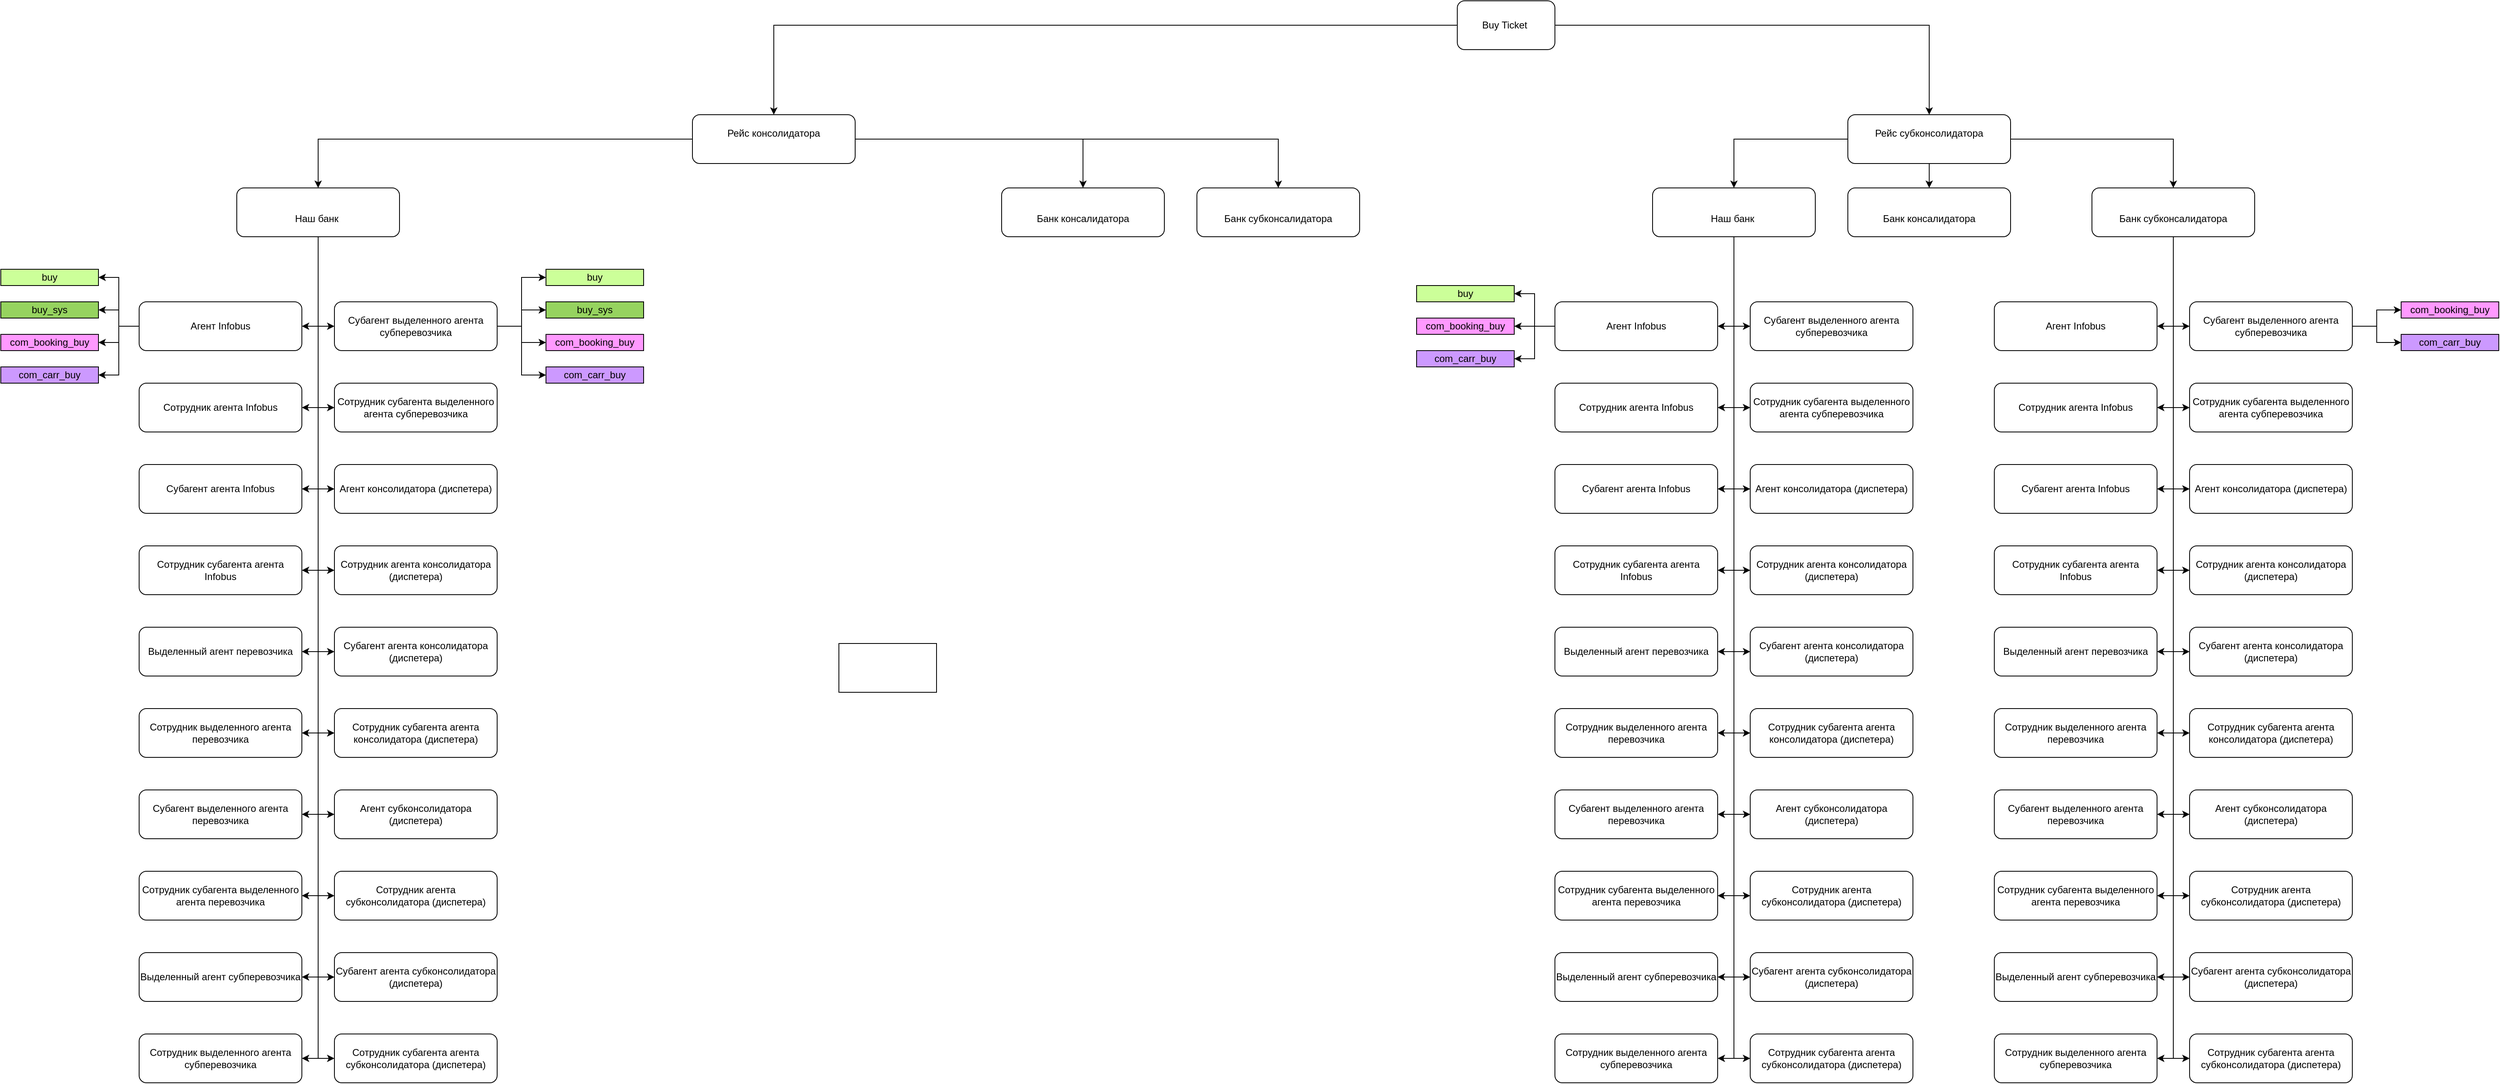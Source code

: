 <mxfile version="26.0.14">
  <diagram id="c8SwogBG_LEO4rgNoQTE" name="Page-1">
    <mxGraphModel dx="3850" dy="2511" grid="1" gridSize="10" guides="1" tooltips="1" connect="1" arrows="1" fold="1" page="1" pageScale="1" pageWidth="827" pageHeight="1169" math="0" shadow="0">
      <root>
        <mxCell id="0" />
        <mxCell id="1" parent="0" />
        <mxCell id="YZYH5bV6EjjOcGXDf1B5-31" style="edgeStyle=orthogonalEdgeStyle;rounded=0;orthogonalLoop=1;jettySize=auto;html=1;entryX=1;entryY=0.5;entryDx=0;entryDy=0;" parent="1" source="2" target="3" edge="1">
          <mxGeometry relative="1" as="geometry" />
        </mxCell>
        <mxCell id="YZYH5bV6EjjOcGXDf1B5-32" style="edgeStyle=orthogonalEdgeStyle;rounded=0;orthogonalLoop=1;jettySize=auto;html=1;entryX=0;entryY=0.5;entryDx=0;entryDy=0;" parent="1" source="2" target="12" edge="1">
          <mxGeometry relative="1" as="geometry" />
        </mxCell>
        <mxCell id="YZYH5bV6EjjOcGXDf1B5-33" style="edgeStyle=orthogonalEdgeStyle;rounded=0;orthogonalLoop=1;jettySize=auto;html=1;entryX=1;entryY=0.5;entryDx=0;entryDy=0;" parent="1" source="2" target="4" edge="1">
          <mxGeometry relative="1" as="geometry" />
        </mxCell>
        <mxCell id="YZYH5bV6EjjOcGXDf1B5-34" style="edgeStyle=orthogonalEdgeStyle;rounded=0;orthogonalLoop=1;jettySize=auto;html=1;entryX=0;entryY=0.5;entryDx=0;entryDy=0;" parent="1" source="2" target="13" edge="1">
          <mxGeometry relative="1" as="geometry" />
        </mxCell>
        <mxCell id="YZYH5bV6EjjOcGXDf1B5-35" style="edgeStyle=orthogonalEdgeStyle;rounded=0;orthogonalLoop=1;jettySize=auto;html=1;entryX=1;entryY=0.5;entryDx=0;entryDy=0;" parent="1" source="2" target="YZYH5bV6EjjOcGXDf1B5-29" edge="1">
          <mxGeometry relative="1" as="geometry" />
        </mxCell>
        <mxCell id="YZYH5bV6EjjOcGXDf1B5-36" style="edgeStyle=orthogonalEdgeStyle;rounded=0;orthogonalLoop=1;jettySize=auto;html=1;entryX=0;entryY=0.5;entryDx=0;entryDy=0;" parent="1" source="2" target="14" edge="1">
          <mxGeometry relative="1" as="geometry" />
        </mxCell>
        <mxCell id="YZYH5bV6EjjOcGXDf1B5-37" style="edgeStyle=orthogonalEdgeStyle;rounded=0;orthogonalLoop=1;jettySize=auto;html=1;entryX=1;entryY=0.5;entryDx=0;entryDy=0;" parent="1" source="2" target="11" edge="1">
          <mxGeometry relative="1" as="geometry" />
        </mxCell>
        <mxCell id="YZYH5bV6EjjOcGXDf1B5-38" style="edgeStyle=orthogonalEdgeStyle;rounded=0;orthogonalLoop=1;jettySize=auto;html=1;entryX=1;entryY=0.5;entryDx=0;entryDy=0;" parent="1" source="2" target="5" edge="1">
          <mxGeometry relative="1" as="geometry" />
        </mxCell>
        <mxCell id="YZYH5bV6EjjOcGXDf1B5-39" style="edgeStyle=orthogonalEdgeStyle;rounded=0;orthogonalLoop=1;jettySize=auto;html=1;entryX=1;entryY=0.5;entryDx=0;entryDy=0;" parent="1" source="2" target="6" edge="1">
          <mxGeometry relative="1" as="geometry" />
        </mxCell>
        <mxCell id="YZYH5bV6EjjOcGXDf1B5-40" style="edgeStyle=orthogonalEdgeStyle;rounded=0;orthogonalLoop=1;jettySize=auto;html=1;entryX=0;entryY=0.5;entryDx=0;entryDy=0;" parent="1" source="2" target="15" edge="1">
          <mxGeometry relative="1" as="geometry" />
        </mxCell>
        <mxCell id="YZYH5bV6EjjOcGXDf1B5-41" style="edgeStyle=orthogonalEdgeStyle;rounded=0;orthogonalLoop=1;jettySize=auto;html=1;entryX=0;entryY=0.5;entryDx=0;entryDy=0;" parent="1" source="2" target="16" edge="1">
          <mxGeometry relative="1" as="geometry" />
        </mxCell>
        <mxCell id="YZYH5bV6EjjOcGXDf1B5-42" style="edgeStyle=orthogonalEdgeStyle;rounded=0;orthogonalLoop=1;jettySize=auto;html=1;entryX=0;entryY=0.5;entryDx=0;entryDy=0;" parent="1" source="2" target="17" edge="1">
          <mxGeometry relative="1" as="geometry" />
        </mxCell>
        <mxCell id="YZYH5bV6EjjOcGXDf1B5-43" style="edgeStyle=orthogonalEdgeStyle;rounded=0;orthogonalLoop=1;jettySize=auto;html=1;entryX=0;entryY=0.5;entryDx=0;entryDy=0;" parent="1" source="2" target="18" edge="1">
          <mxGeometry relative="1" as="geometry" />
        </mxCell>
        <mxCell id="YZYH5bV6EjjOcGXDf1B5-44" style="edgeStyle=orthogonalEdgeStyle;rounded=0;orthogonalLoop=1;jettySize=auto;html=1;entryX=0;entryY=0.5;entryDx=0;entryDy=0;" parent="1" source="2" target="19" edge="1">
          <mxGeometry relative="1" as="geometry" />
        </mxCell>
        <mxCell id="YZYH5bV6EjjOcGXDf1B5-46" style="edgeStyle=orthogonalEdgeStyle;rounded=0;orthogonalLoop=1;jettySize=auto;html=1;entryX=0;entryY=0.5;entryDx=0;entryDy=0;" parent="1" source="2" target="20" edge="1">
          <mxGeometry relative="1" as="geometry" />
        </mxCell>
        <mxCell id="YZYH5bV6EjjOcGXDf1B5-47" style="edgeStyle=orthogonalEdgeStyle;rounded=0;orthogonalLoop=1;jettySize=auto;html=1;entryX=0;entryY=0.5;entryDx=0;entryDy=0;" parent="1" source="2" target="21" edge="1">
          <mxGeometry relative="1" as="geometry" />
        </mxCell>
        <mxCell id="YZYH5bV6EjjOcGXDf1B5-48" style="edgeStyle=orthogonalEdgeStyle;rounded=0;orthogonalLoop=1;jettySize=auto;html=1;entryX=1;entryY=0.5;entryDx=0;entryDy=0;" parent="1" source="2" target="7" edge="1">
          <mxGeometry relative="1" as="geometry" />
        </mxCell>
        <mxCell id="YZYH5bV6EjjOcGXDf1B5-49" style="edgeStyle=orthogonalEdgeStyle;rounded=0;orthogonalLoop=1;jettySize=auto;html=1;entryX=1;entryY=0.5;entryDx=0;entryDy=0;" parent="1" source="2" target="8" edge="1">
          <mxGeometry relative="1" as="geometry" />
        </mxCell>
        <mxCell id="YZYH5bV6EjjOcGXDf1B5-50" style="edgeStyle=orthogonalEdgeStyle;rounded=0;orthogonalLoop=1;jettySize=auto;html=1;entryX=1;entryY=0.5;entryDx=0;entryDy=0;" parent="1" source="2" target="9" edge="1">
          <mxGeometry relative="1" as="geometry" />
        </mxCell>
        <mxCell id="YZYH5bV6EjjOcGXDf1B5-51" style="edgeStyle=orthogonalEdgeStyle;rounded=0;orthogonalLoop=1;jettySize=auto;html=1;entryX=1;entryY=0.5;entryDx=0;entryDy=0;" parent="1" source="2" target="10" edge="1">
          <mxGeometry relative="1" as="geometry" />
        </mxCell>
        <mxCell id="2" value="&#xa;Наш банк " style="shape=rectangle;whiteSpace=wrap;rounded=1;" parent="1" vertex="1">
          <mxGeometry x="-660" y="-60" width="200" height="60" as="geometry" />
        </mxCell>
        <mxCell id="YZYH5bV6EjjOcGXDf1B5-25" style="edgeStyle=orthogonalEdgeStyle;rounded=0;orthogonalLoop=1;jettySize=auto;html=1;entryX=0.5;entryY=0;entryDx=0;entryDy=0;" parent="1" source="YZYH5bV6EjjOcGXDf1B5-23" target="2" edge="1">
          <mxGeometry relative="1" as="geometry" />
        </mxCell>
        <mxCell id="YZYH5bV6EjjOcGXDf1B5-26" style="edgeStyle=orthogonalEdgeStyle;rounded=0;orthogonalLoop=1;jettySize=auto;html=1;" parent="1" source="YZYH5bV6EjjOcGXDf1B5-23" target="YZYH5bV6EjjOcGXDf1B5-24" edge="1">
          <mxGeometry relative="1" as="geometry" />
        </mxCell>
        <mxCell id="YZYH5bV6EjjOcGXDf1B5-28" style="edgeStyle=orthogonalEdgeStyle;rounded=0;orthogonalLoop=1;jettySize=auto;html=1;" parent="1" source="YZYH5bV6EjjOcGXDf1B5-23" target="YZYH5bV6EjjOcGXDf1B5-27" edge="1">
          <mxGeometry relative="1" as="geometry" />
        </mxCell>
        <mxCell id="YZYH5bV6EjjOcGXDf1B5-23" value="Рейс консолидатора&#xa;" style="shape=rectangle;whiteSpace=wrap;rounded=1;" parent="1" vertex="1">
          <mxGeometry x="-100" y="-150" width="200" height="60" as="geometry" />
        </mxCell>
        <mxCell id="YZYH5bV6EjjOcGXDf1B5-24" value="&#xa;Банк субконсалидатора" style="shape=rectangle;whiteSpace=wrap;rounded=1;" parent="1" vertex="1">
          <mxGeometry x="520" y="-60" width="200" height="60" as="geometry" />
        </mxCell>
        <mxCell id="YZYH5bV6EjjOcGXDf1B5-27" value="&#xa;Банк консалидатора" style="shape=rectangle;whiteSpace=wrap;rounded=1;" parent="1" vertex="1">
          <mxGeometry x="280" y="-60" width="200" height="60" as="geometry" />
        </mxCell>
        <mxCell id="YZYH5bV6EjjOcGXDf1B5-53" style="edgeStyle=orthogonalEdgeStyle;rounded=0;orthogonalLoop=1;jettySize=auto;html=1;entryX=0.5;entryY=0;entryDx=0;entryDy=0;" parent="1" source="YZYH5bV6EjjOcGXDf1B5-52" target="YZYH5bV6EjjOcGXDf1B5-23" edge="1">
          <mxGeometry relative="1" as="geometry" />
        </mxCell>
        <mxCell id="bzCzXuVsMwhWkdepbxSH-56" style="edgeStyle=orthogonalEdgeStyle;rounded=0;orthogonalLoop=1;jettySize=auto;html=1;entryX=0.5;entryY=0;entryDx=0;entryDy=0;" edge="1" parent="1" source="YZYH5bV6EjjOcGXDf1B5-52" target="bzCzXuVsMwhWkdepbxSH-55">
          <mxGeometry relative="1" as="geometry" />
        </mxCell>
        <mxCell id="YZYH5bV6EjjOcGXDf1B5-52" value="Buy Ticket&amp;nbsp;" style="rounded=1;whiteSpace=wrap;html=1;" parent="1" vertex="1">
          <mxGeometry x="840" y="-290" width="120" height="60" as="geometry" />
        </mxCell>
        <mxCell id="bzCzXuVsMwhWkdepbxSH-21" value="" style="group;collapsible=1;" vertex="1" connectable="0" parent="1">
          <mxGeometry x="-950" y="40" width="610" height="1000" as="geometry" />
        </mxCell>
        <mxCell id="YZYH5bV6EjjOcGXDf1B5-65" style="edgeStyle=orthogonalEdgeStyle;rounded=0;orthogonalLoop=1;jettySize=auto;html=1;entryX=1;entryY=0.5;entryDx=0;entryDy=0;" parent="bzCzXuVsMwhWkdepbxSH-21" source="3" target="YZYH5bV6EjjOcGXDf1B5-61" edge="1">
          <mxGeometry relative="1" as="geometry" />
        </mxCell>
        <mxCell id="YZYH5bV6EjjOcGXDf1B5-66" style="edgeStyle=orthogonalEdgeStyle;rounded=0;orthogonalLoop=1;jettySize=auto;html=1;entryX=1;entryY=0.5;entryDx=0;entryDy=0;" parent="bzCzXuVsMwhWkdepbxSH-21" source="3" target="YZYH5bV6EjjOcGXDf1B5-63" edge="1">
          <mxGeometry relative="1" as="geometry" />
        </mxCell>
        <mxCell id="YZYH5bV6EjjOcGXDf1B5-67" style="edgeStyle=orthogonalEdgeStyle;rounded=0;orthogonalLoop=1;jettySize=auto;html=1;entryX=1;entryY=0.5;entryDx=0;entryDy=0;" parent="bzCzXuVsMwhWkdepbxSH-21" source="3" target="YZYH5bV6EjjOcGXDf1B5-62" edge="1">
          <mxGeometry relative="1" as="geometry" />
        </mxCell>
        <mxCell id="YZYH5bV6EjjOcGXDf1B5-68" style="edgeStyle=orthogonalEdgeStyle;rounded=0;orthogonalLoop=1;jettySize=auto;html=1;entryX=1;entryY=0.5;entryDx=0;entryDy=0;" parent="bzCzXuVsMwhWkdepbxSH-21" source="3" target="YZYH5bV6EjjOcGXDf1B5-64" edge="1">
          <mxGeometry relative="1" as="geometry" />
        </mxCell>
        <mxCell id="3" value="Агент Infobus" style="shape=rectangle;whiteSpace=wrap;rounded=1;" parent="bzCzXuVsMwhWkdepbxSH-21" vertex="1">
          <mxGeometry x="170" y="40" width="200" height="60" as="geometry" />
        </mxCell>
        <mxCell id="4" value="Сотрудник агента Infobus" style="shape=rectangle;whiteSpace=wrap;rounded=1;" parent="bzCzXuVsMwhWkdepbxSH-21" vertex="1">
          <mxGeometry x="170" y="140" width="200" height="60" as="geometry" />
        </mxCell>
        <mxCell id="5" value="Сотрудник субагента агента Infobus" style="shape=rectangle;whiteSpace=wrap;rounded=1;" parent="bzCzXuVsMwhWkdepbxSH-21" vertex="1">
          <mxGeometry x="170" y="340" width="200" height="60" as="geometry" />
        </mxCell>
        <mxCell id="6" value="Выделенный агент перевозчика" style="shape=rectangle;whiteSpace=wrap;rounded=1;" parent="bzCzXuVsMwhWkdepbxSH-21" vertex="1">
          <mxGeometry x="170" y="440" width="200" height="60" as="geometry" />
        </mxCell>
        <mxCell id="7" value="Сотрудник выделенного агента перевозчика" style="shape=rectangle;whiteSpace=wrap;rounded=1;" parent="bzCzXuVsMwhWkdepbxSH-21" vertex="1">
          <mxGeometry x="170" y="540" width="200" height="60" as="geometry" />
        </mxCell>
        <mxCell id="8" value="Субагент выделенного агента перевозчика" style="shape=rectangle;whiteSpace=wrap;rounded=1;" parent="bzCzXuVsMwhWkdepbxSH-21" vertex="1">
          <mxGeometry x="170" y="640" width="200" height="60" as="geometry" />
        </mxCell>
        <mxCell id="9" value="Сотрудник субагента выделенного агента перевозчика" style="shape=rectangle;whiteSpace=wrap;rounded=1;" parent="bzCzXuVsMwhWkdepbxSH-21" vertex="1">
          <mxGeometry x="170" y="740" width="200" height="60" as="geometry" />
        </mxCell>
        <mxCell id="10" value="Выделенный агент субперевозчика" style="shape=rectangle;whiteSpace=wrap;rounded=1;" parent="bzCzXuVsMwhWkdepbxSH-21" vertex="1">
          <mxGeometry x="170" y="840" width="200" height="60" as="geometry" />
        </mxCell>
        <mxCell id="11" value="Сотрудник выделенного агента субперевозчика" style="shape=rectangle;whiteSpace=wrap;rounded=1;" parent="bzCzXuVsMwhWkdepbxSH-21" vertex="1">
          <mxGeometry x="170" y="940" width="200" height="60" as="geometry" />
        </mxCell>
        <mxCell id="12" value="Субагент выделенного агента субперевозчика" style="shape=rectangle;whiteSpace=wrap;rounded=1;" parent="bzCzXuVsMwhWkdepbxSH-21" vertex="1">
          <mxGeometry x="410" y="40" width="200" height="60" as="geometry" />
        </mxCell>
        <mxCell id="13" value="Сотрудник субагента выделенного агента субперевозчика" style="shape=rectangle;whiteSpace=wrap;rounded=1;" parent="bzCzXuVsMwhWkdepbxSH-21" vertex="1">
          <mxGeometry x="410" y="140" width="200" height="60" as="geometry" />
        </mxCell>
        <mxCell id="14" value="Агент консолидатора (диспетера)" style="shape=rectangle;whiteSpace=wrap;rounded=1;" parent="bzCzXuVsMwhWkdepbxSH-21" vertex="1">
          <mxGeometry x="410" y="240" width="200" height="60" as="geometry" />
        </mxCell>
        <mxCell id="15" value="Сотрудник агента консолидатора (диспетера)" style="shape=rectangle;whiteSpace=wrap;rounded=1;" parent="bzCzXuVsMwhWkdepbxSH-21" vertex="1">
          <mxGeometry x="410" y="340" width="200" height="60" as="geometry" />
        </mxCell>
        <mxCell id="16" value="Субагент агента консолидатора (диспетера)" style="shape=rectangle;whiteSpace=wrap;rounded=1;" parent="bzCzXuVsMwhWkdepbxSH-21" vertex="1">
          <mxGeometry x="410" y="440" width="200" height="60" as="geometry" />
        </mxCell>
        <mxCell id="17" value="Сотрудник субагента агента консолидатора (диспетера)" style="shape=rectangle;whiteSpace=wrap;rounded=1;" parent="bzCzXuVsMwhWkdepbxSH-21" vertex="1">
          <mxGeometry x="410" y="540" width="200" height="60" as="geometry" />
        </mxCell>
        <mxCell id="18" value="Агент субконсолидатора (диспетера)" style="shape=rectangle;whiteSpace=wrap;rounded=1;" parent="bzCzXuVsMwhWkdepbxSH-21" vertex="1">
          <mxGeometry x="410" y="640" width="200" height="60" as="geometry" />
        </mxCell>
        <mxCell id="19" value="Сотрудник агента субконсолидатора (диспетера)" style="shape=rectangle;whiteSpace=wrap;rounded=1;" parent="bzCzXuVsMwhWkdepbxSH-21" vertex="1">
          <mxGeometry x="410" y="740" width="200" height="60" as="geometry" />
        </mxCell>
        <mxCell id="20" value="Субагент агента субконсолидатора (диспетера)" style="shape=rectangle;whiteSpace=wrap;rounded=1;" parent="bzCzXuVsMwhWkdepbxSH-21" vertex="1">
          <mxGeometry x="410" y="840" width="200" height="60" as="geometry" />
        </mxCell>
        <mxCell id="21" value="Сотрудник субагента агента субконсолидатора (диспетера)" style="shape=rectangle;whiteSpace=wrap;rounded=1;" parent="bzCzXuVsMwhWkdepbxSH-21" vertex="1">
          <mxGeometry x="410" y="940" width="200" height="60" as="geometry" />
        </mxCell>
        <mxCell id="YZYH5bV6EjjOcGXDf1B5-29" value="Субагент агента Infobus" style="shape=rectangle;whiteSpace=wrap;rounded=1;" parent="bzCzXuVsMwhWkdepbxSH-21" vertex="1">
          <mxGeometry x="170" y="240" width="200" height="60" as="geometry" />
        </mxCell>
        <mxCell id="YZYH5bV6EjjOcGXDf1B5-61" value="buy" style="rounded=0;whiteSpace=wrap;html=1;fillColor=light-dark(#CCFF99,var(--ge-dark-color, #121212));" parent="bzCzXuVsMwhWkdepbxSH-21" vertex="1">
          <mxGeometry width="120" height="20" as="geometry" />
        </mxCell>
        <mxCell id="YZYH5bV6EjjOcGXDf1B5-62" value="buy_sys" style="rounded=0;whiteSpace=wrap;html=1;fillColor=light-dark(#96D35F,var(--ge-dark-color, #121212));" parent="bzCzXuVsMwhWkdepbxSH-21" vertex="1">
          <mxGeometry y="40" width="120" height="20" as="geometry" />
        </mxCell>
        <mxCell id="YZYH5bV6EjjOcGXDf1B5-63" value="com_carr_buy" style="rounded=0;whiteSpace=wrap;html=1;fillColor=light-dark(#CC99FF,var(--ge-dark-color, #121212));" parent="bzCzXuVsMwhWkdepbxSH-21" vertex="1">
          <mxGeometry y="120" width="120" height="20" as="geometry" />
        </mxCell>
        <mxCell id="YZYH5bV6EjjOcGXDf1B5-64" value="com_booking_buy" style="rounded=0;whiteSpace=wrap;html=1;fillColor=light-dark(#FF99FF,var(--ge-dark-color, #121212));" parent="bzCzXuVsMwhWkdepbxSH-21" vertex="1">
          <mxGeometry y="80" width="120" height="20" as="geometry" />
        </mxCell>
        <mxCell id="bzCzXuVsMwhWkdepbxSH-60" style="edgeStyle=orthogonalEdgeStyle;rounded=0;orthogonalLoop=1;jettySize=auto;html=1;entryX=0.5;entryY=0;entryDx=0;entryDy=0;" edge="1" parent="1" source="bzCzXuVsMwhWkdepbxSH-55" target="bzCzXuVsMwhWkdepbxSH-57">
          <mxGeometry relative="1" as="geometry" />
        </mxCell>
        <mxCell id="bzCzXuVsMwhWkdepbxSH-61" style="edgeStyle=orthogonalEdgeStyle;rounded=0;orthogonalLoop=1;jettySize=auto;html=1;entryX=0.5;entryY=0;entryDx=0;entryDy=0;" edge="1" parent="1" source="bzCzXuVsMwhWkdepbxSH-55" target="bzCzXuVsMwhWkdepbxSH-59">
          <mxGeometry relative="1" as="geometry" />
        </mxCell>
        <mxCell id="bzCzXuVsMwhWkdepbxSH-62" style="edgeStyle=orthogonalEdgeStyle;rounded=0;orthogonalLoop=1;jettySize=auto;html=1;entryX=0.5;entryY=0;entryDx=0;entryDy=0;" edge="1" parent="1" source="bzCzXuVsMwhWkdepbxSH-55" target="bzCzXuVsMwhWkdepbxSH-58">
          <mxGeometry relative="1" as="geometry" />
        </mxCell>
        <mxCell id="bzCzXuVsMwhWkdepbxSH-55" value="Рейс субконсолидатора&#xa;" style="shape=rectangle;whiteSpace=wrap;rounded=1;" vertex="1" parent="1">
          <mxGeometry x="1320" y="-150" width="200" height="60" as="geometry" />
        </mxCell>
        <mxCell id="bzCzXuVsMwhWkdepbxSH-92" style="edgeStyle=orthogonalEdgeStyle;rounded=0;orthogonalLoop=1;jettySize=auto;html=1;entryX=1;entryY=0.5;entryDx=0;entryDy=0;" edge="1" parent="1" source="bzCzXuVsMwhWkdepbxSH-57" target="bzCzXuVsMwhWkdepbxSH-68">
          <mxGeometry relative="1" as="geometry" />
        </mxCell>
        <mxCell id="bzCzXuVsMwhWkdepbxSH-93" style="edgeStyle=orthogonalEdgeStyle;rounded=0;orthogonalLoop=1;jettySize=auto;html=1;entryX=1;entryY=0.5;entryDx=0;entryDy=0;" edge="1" parent="1" source="bzCzXuVsMwhWkdepbxSH-57" target="bzCzXuVsMwhWkdepbxSH-69">
          <mxGeometry relative="1" as="geometry" />
        </mxCell>
        <mxCell id="bzCzXuVsMwhWkdepbxSH-94" style="edgeStyle=orthogonalEdgeStyle;rounded=0;orthogonalLoop=1;jettySize=auto;html=1;entryX=1;entryY=0.5;entryDx=0;entryDy=0;" edge="1" parent="1" source="bzCzXuVsMwhWkdepbxSH-57" target="bzCzXuVsMwhWkdepbxSH-87">
          <mxGeometry relative="1" as="geometry" />
        </mxCell>
        <mxCell id="bzCzXuVsMwhWkdepbxSH-95" style="edgeStyle=orthogonalEdgeStyle;rounded=0;orthogonalLoop=1;jettySize=auto;html=1;entryX=0;entryY=0.5;entryDx=0;entryDy=0;" edge="1" parent="1" source="bzCzXuVsMwhWkdepbxSH-57" target="bzCzXuVsMwhWkdepbxSH-77">
          <mxGeometry relative="1" as="geometry" />
        </mxCell>
        <mxCell id="bzCzXuVsMwhWkdepbxSH-96" style="edgeStyle=orthogonalEdgeStyle;rounded=0;orthogonalLoop=1;jettySize=auto;html=1;entryX=0;entryY=0.5;entryDx=0;entryDy=0;" edge="1" parent="1" source="bzCzXuVsMwhWkdepbxSH-57" target="bzCzXuVsMwhWkdepbxSH-78">
          <mxGeometry relative="1" as="geometry" />
        </mxCell>
        <mxCell id="bzCzXuVsMwhWkdepbxSH-97" style="edgeStyle=orthogonalEdgeStyle;rounded=0;orthogonalLoop=1;jettySize=auto;html=1;entryX=0;entryY=0.5;entryDx=0;entryDy=0;" edge="1" parent="1" source="bzCzXuVsMwhWkdepbxSH-57" target="bzCzXuVsMwhWkdepbxSH-79">
          <mxGeometry relative="1" as="geometry" />
        </mxCell>
        <mxCell id="bzCzXuVsMwhWkdepbxSH-98" style="edgeStyle=orthogonalEdgeStyle;rounded=0;orthogonalLoop=1;jettySize=auto;html=1;entryX=1;entryY=0.5;entryDx=0;entryDy=0;" edge="1" parent="1" source="bzCzXuVsMwhWkdepbxSH-57" target="bzCzXuVsMwhWkdepbxSH-70">
          <mxGeometry relative="1" as="geometry" />
        </mxCell>
        <mxCell id="bzCzXuVsMwhWkdepbxSH-99" style="edgeStyle=orthogonalEdgeStyle;rounded=0;orthogonalLoop=1;jettySize=auto;html=1;entryX=0;entryY=0.5;entryDx=0;entryDy=0;" edge="1" parent="1" source="bzCzXuVsMwhWkdepbxSH-57" target="bzCzXuVsMwhWkdepbxSH-80">
          <mxGeometry relative="1" as="geometry" />
        </mxCell>
        <mxCell id="bzCzXuVsMwhWkdepbxSH-100" style="edgeStyle=orthogonalEdgeStyle;rounded=0;orthogonalLoop=1;jettySize=auto;html=1;entryX=1;entryY=0.5;entryDx=0;entryDy=0;" edge="1" parent="1" source="bzCzXuVsMwhWkdepbxSH-57" target="bzCzXuVsMwhWkdepbxSH-71">
          <mxGeometry relative="1" as="geometry" />
        </mxCell>
        <mxCell id="bzCzXuVsMwhWkdepbxSH-101" style="edgeStyle=orthogonalEdgeStyle;rounded=0;orthogonalLoop=1;jettySize=auto;html=1;entryX=1;entryY=0.5;entryDx=0;entryDy=0;" edge="1" parent="1" source="bzCzXuVsMwhWkdepbxSH-57" target="bzCzXuVsMwhWkdepbxSH-72">
          <mxGeometry relative="1" as="geometry" />
        </mxCell>
        <mxCell id="bzCzXuVsMwhWkdepbxSH-102" style="edgeStyle=orthogonalEdgeStyle;rounded=0;orthogonalLoop=1;jettySize=auto;html=1;entryX=1;entryY=0.5;entryDx=0;entryDy=0;" edge="1" parent="1" source="bzCzXuVsMwhWkdepbxSH-57" target="bzCzXuVsMwhWkdepbxSH-73">
          <mxGeometry relative="1" as="geometry" />
        </mxCell>
        <mxCell id="bzCzXuVsMwhWkdepbxSH-103" style="edgeStyle=orthogonalEdgeStyle;rounded=0;orthogonalLoop=1;jettySize=auto;html=1;entryX=1;entryY=0.5;entryDx=0;entryDy=0;" edge="1" parent="1" source="bzCzXuVsMwhWkdepbxSH-57" target="bzCzXuVsMwhWkdepbxSH-74">
          <mxGeometry relative="1" as="geometry" />
        </mxCell>
        <mxCell id="bzCzXuVsMwhWkdepbxSH-104" style="edgeStyle=orthogonalEdgeStyle;rounded=0;orthogonalLoop=1;jettySize=auto;html=1;entryX=1;entryY=0.5;entryDx=0;entryDy=0;" edge="1" parent="1" source="bzCzXuVsMwhWkdepbxSH-57" target="bzCzXuVsMwhWkdepbxSH-75">
          <mxGeometry relative="1" as="geometry" />
        </mxCell>
        <mxCell id="bzCzXuVsMwhWkdepbxSH-105" style="edgeStyle=orthogonalEdgeStyle;rounded=0;orthogonalLoop=1;jettySize=auto;html=1;entryX=1;entryY=0.5;entryDx=0;entryDy=0;" edge="1" parent="1" source="bzCzXuVsMwhWkdepbxSH-57" target="bzCzXuVsMwhWkdepbxSH-76">
          <mxGeometry relative="1" as="geometry" />
        </mxCell>
        <mxCell id="bzCzXuVsMwhWkdepbxSH-106" style="edgeStyle=orthogonalEdgeStyle;rounded=0;orthogonalLoop=1;jettySize=auto;html=1;entryX=0;entryY=0.5;entryDx=0;entryDy=0;" edge="1" parent="1" source="bzCzXuVsMwhWkdepbxSH-57" target="bzCzXuVsMwhWkdepbxSH-86">
          <mxGeometry relative="1" as="geometry" />
        </mxCell>
        <mxCell id="bzCzXuVsMwhWkdepbxSH-107" style="edgeStyle=orthogonalEdgeStyle;rounded=0;orthogonalLoop=1;jettySize=auto;html=1;entryX=0;entryY=0.5;entryDx=0;entryDy=0;" edge="1" parent="1" source="bzCzXuVsMwhWkdepbxSH-57" target="bzCzXuVsMwhWkdepbxSH-81">
          <mxGeometry relative="1" as="geometry" />
        </mxCell>
        <mxCell id="bzCzXuVsMwhWkdepbxSH-108" style="edgeStyle=orthogonalEdgeStyle;rounded=0;orthogonalLoop=1;jettySize=auto;html=1;entryX=0;entryY=0.5;entryDx=0;entryDy=0;" edge="1" parent="1" source="bzCzXuVsMwhWkdepbxSH-57" target="bzCzXuVsMwhWkdepbxSH-82">
          <mxGeometry relative="1" as="geometry" />
        </mxCell>
        <mxCell id="bzCzXuVsMwhWkdepbxSH-109" style="edgeStyle=orthogonalEdgeStyle;rounded=0;orthogonalLoop=1;jettySize=auto;html=1;entryX=0;entryY=0.5;entryDx=0;entryDy=0;" edge="1" parent="1" source="bzCzXuVsMwhWkdepbxSH-57" target="bzCzXuVsMwhWkdepbxSH-83">
          <mxGeometry relative="1" as="geometry" />
        </mxCell>
        <mxCell id="bzCzXuVsMwhWkdepbxSH-110" style="edgeStyle=orthogonalEdgeStyle;rounded=0;orthogonalLoop=1;jettySize=auto;html=1;entryX=0;entryY=0.5;entryDx=0;entryDy=0;" edge="1" parent="1" source="bzCzXuVsMwhWkdepbxSH-57" target="bzCzXuVsMwhWkdepbxSH-84">
          <mxGeometry relative="1" as="geometry" />
        </mxCell>
        <mxCell id="bzCzXuVsMwhWkdepbxSH-111" style="edgeStyle=orthogonalEdgeStyle;rounded=0;orthogonalLoop=1;jettySize=auto;html=1;entryX=0;entryY=0.5;entryDx=0;entryDy=0;" edge="1" parent="1" source="bzCzXuVsMwhWkdepbxSH-57" target="bzCzXuVsMwhWkdepbxSH-85">
          <mxGeometry relative="1" as="geometry" />
        </mxCell>
        <mxCell id="bzCzXuVsMwhWkdepbxSH-57" value="&#xa;Наш банк " style="shape=rectangle;whiteSpace=wrap;rounded=1;" vertex="1" parent="1">
          <mxGeometry x="1080" y="-60" width="200" height="60" as="geometry" />
        </mxCell>
        <mxCell id="bzCzXuVsMwhWkdepbxSH-152" style="edgeStyle=orthogonalEdgeStyle;rounded=0;orthogonalLoop=1;jettySize=auto;html=1;entryX=1;entryY=0.5;entryDx=0;entryDy=0;" edge="1" parent="1" source="bzCzXuVsMwhWkdepbxSH-58" target="bzCzXuVsMwhWkdepbxSH-124">
          <mxGeometry relative="1" as="geometry" />
        </mxCell>
        <mxCell id="bzCzXuVsMwhWkdepbxSH-153" style="edgeStyle=orthogonalEdgeStyle;rounded=0;orthogonalLoop=1;jettySize=auto;html=1;entryX=1;entryY=0.5;entryDx=0;entryDy=0;" edge="1" parent="1" source="bzCzXuVsMwhWkdepbxSH-58" target="bzCzXuVsMwhWkdepbxSH-125">
          <mxGeometry relative="1" as="geometry" />
        </mxCell>
        <mxCell id="bzCzXuVsMwhWkdepbxSH-154" style="edgeStyle=orthogonalEdgeStyle;rounded=0;orthogonalLoop=1;jettySize=auto;html=1;entryX=0;entryY=0.5;entryDx=0;entryDy=0;" edge="1" parent="1" source="bzCzXuVsMwhWkdepbxSH-58" target="bzCzXuVsMwhWkdepbxSH-133">
          <mxGeometry relative="1" as="geometry" />
        </mxCell>
        <mxCell id="bzCzXuVsMwhWkdepbxSH-155" style="edgeStyle=orthogonalEdgeStyle;rounded=0;orthogonalLoop=1;jettySize=auto;html=1;entryX=0;entryY=0.5;entryDx=0;entryDy=0;" edge="1" parent="1" source="bzCzXuVsMwhWkdepbxSH-58" target="bzCzXuVsMwhWkdepbxSH-134">
          <mxGeometry relative="1" as="geometry" />
        </mxCell>
        <mxCell id="bzCzXuVsMwhWkdepbxSH-156" style="edgeStyle=orthogonalEdgeStyle;rounded=0;orthogonalLoop=1;jettySize=auto;html=1;entryX=1;entryY=0.5;entryDx=0;entryDy=0;" edge="1" parent="1" source="bzCzXuVsMwhWkdepbxSH-58" target="bzCzXuVsMwhWkdepbxSH-143">
          <mxGeometry relative="1" as="geometry" />
        </mxCell>
        <mxCell id="bzCzXuVsMwhWkdepbxSH-158" style="edgeStyle=orthogonalEdgeStyle;rounded=0;orthogonalLoop=1;jettySize=auto;html=1;entryX=0;entryY=0.5;entryDx=0;entryDy=0;" edge="1" parent="1" source="bzCzXuVsMwhWkdepbxSH-58" target="bzCzXuVsMwhWkdepbxSH-135">
          <mxGeometry relative="1" as="geometry" />
        </mxCell>
        <mxCell id="bzCzXuVsMwhWkdepbxSH-159" style="edgeStyle=orthogonalEdgeStyle;rounded=0;orthogonalLoop=1;jettySize=auto;html=1;entryX=1;entryY=0.5;entryDx=0;entryDy=0;" edge="1" parent="1" source="bzCzXuVsMwhWkdepbxSH-58" target="bzCzXuVsMwhWkdepbxSH-126">
          <mxGeometry relative="1" as="geometry" />
        </mxCell>
        <mxCell id="bzCzXuVsMwhWkdepbxSH-160" style="edgeStyle=orthogonalEdgeStyle;rounded=0;orthogonalLoop=1;jettySize=auto;html=1;entryX=0;entryY=0.5;entryDx=0;entryDy=0;" edge="1" parent="1" source="bzCzXuVsMwhWkdepbxSH-58" target="bzCzXuVsMwhWkdepbxSH-136">
          <mxGeometry relative="1" as="geometry" />
        </mxCell>
        <mxCell id="bzCzXuVsMwhWkdepbxSH-161" style="edgeStyle=orthogonalEdgeStyle;rounded=0;orthogonalLoop=1;jettySize=auto;html=1;entryX=1;entryY=0.5;entryDx=0;entryDy=0;" edge="1" parent="1" source="bzCzXuVsMwhWkdepbxSH-58" target="bzCzXuVsMwhWkdepbxSH-127">
          <mxGeometry relative="1" as="geometry" />
        </mxCell>
        <mxCell id="bzCzXuVsMwhWkdepbxSH-162" style="edgeStyle=orthogonalEdgeStyle;rounded=0;orthogonalLoop=1;jettySize=auto;html=1;entryX=0;entryY=0.5;entryDx=0;entryDy=0;" edge="1" parent="1" source="bzCzXuVsMwhWkdepbxSH-58" target="bzCzXuVsMwhWkdepbxSH-137">
          <mxGeometry relative="1" as="geometry" />
        </mxCell>
        <mxCell id="bzCzXuVsMwhWkdepbxSH-163" style="edgeStyle=orthogonalEdgeStyle;rounded=0;orthogonalLoop=1;jettySize=auto;html=1;entryX=1;entryY=0.5;entryDx=0;entryDy=0;" edge="1" parent="1" source="bzCzXuVsMwhWkdepbxSH-58" target="bzCzXuVsMwhWkdepbxSH-128">
          <mxGeometry relative="1" as="geometry" />
        </mxCell>
        <mxCell id="bzCzXuVsMwhWkdepbxSH-164" style="edgeStyle=orthogonalEdgeStyle;rounded=0;orthogonalLoop=1;jettySize=auto;html=1;entryX=0;entryY=0.5;entryDx=0;entryDy=0;" edge="1" parent="1" source="bzCzXuVsMwhWkdepbxSH-58" target="bzCzXuVsMwhWkdepbxSH-138">
          <mxGeometry relative="1" as="geometry" />
        </mxCell>
        <mxCell id="bzCzXuVsMwhWkdepbxSH-165" style="edgeStyle=orthogonalEdgeStyle;rounded=0;orthogonalLoop=1;jettySize=auto;html=1;entryX=1;entryY=0.5;entryDx=0;entryDy=0;" edge="1" parent="1" source="bzCzXuVsMwhWkdepbxSH-58" target="bzCzXuVsMwhWkdepbxSH-129">
          <mxGeometry relative="1" as="geometry" />
        </mxCell>
        <mxCell id="bzCzXuVsMwhWkdepbxSH-166" style="edgeStyle=orthogonalEdgeStyle;rounded=0;orthogonalLoop=1;jettySize=auto;html=1;entryX=0;entryY=0.5;entryDx=0;entryDy=0;" edge="1" parent="1" source="bzCzXuVsMwhWkdepbxSH-58" target="bzCzXuVsMwhWkdepbxSH-139">
          <mxGeometry relative="1" as="geometry" />
        </mxCell>
        <mxCell id="bzCzXuVsMwhWkdepbxSH-167" style="edgeStyle=orthogonalEdgeStyle;rounded=0;orthogonalLoop=1;jettySize=auto;html=1;entryX=1;entryY=0.5;entryDx=0;entryDy=0;" edge="1" parent="1" source="bzCzXuVsMwhWkdepbxSH-58" target="bzCzXuVsMwhWkdepbxSH-132">
          <mxGeometry relative="1" as="geometry" />
        </mxCell>
        <mxCell id="bzCzXuVsMwhWkdepbxSH-168" style="edgeStyle=orthogonalEdgeStyle;rounded=0;orthogonalLoop=1;jettySize=auto;html=1;entryX=1;entryY=0.5;entryDx=0;entryDy=0;" edge="1" parent="1" source="bzCzXuVsMwhWkdepbxSH-58" target="bzCzXuVsMwhWkdepbxSH-131">
          <mxGeometry relative="1" as="geometry" />
        </mxCell>
        <mxCell id="bzCzXuVsMwhWkdepbxSH-169" style="edgeStyle=orthogonalEdgeStyle;rounded=0;orthogonalLoop=1;jettySize=auto;html=1;entryX=1;entryY=0.5;entryDx=0;entryDy=0;" edge="1" parent="1" source="bzCzXuVsMwhWkdepbxSH-58" target="bzCzXuVsMwhWkdepbxSH-130">
          <mxGeometry relative="1" as="geometry" />
        </mxCell>
        <mxCell id="bzCzXuVsMwhWkdepbxSH-170" style="edgeStyle=orthogonalEdgeStyle;rounded=0;orthogonalLoop=1;jettySize=auto;html=1;entryX=0;entryY=0.5;entryDx=0;entryDy=0;" edge="1" parent="1" source="bzCzXuVsMwhWkdepbxSH-58" target="bzCzXuVsMwhWkdepbxSH-142">
          <mxGeometry relative="1" as="geometry" />
        </mxCell>
        <mxCell id="bzCzXuVsMwhWkdepbxSH-171" style="edgeStyle=orthogonalEdgeStyle;rounded=0;orthogonalLoop=1;jettySize=auto;html=1;entryX=0;entryY=0.5;entryDx=0;entryDy=0;" edge="1" parent="1" source="bzCzXuVsMwhWkdepbxSH-58" target="bzCzXuVsMwhWkdepbxSH-141">
          <mxGeometry relative="1" as="geometry" />
        </mxCell>
        <mxCell id="bzCzXuVsMwhWkdepbxSH-172" style="edgeStyle=orthogonalEdgeStyle;rounded=0;orthogonalLoop=1;jettySize=auto;html=1;entryX=0;entryY=0.5;entryDx=0;entryDy=0;" edge="1" parent="1" source="bzCzXuVsMwhWkdepbxSH-58" target="bzCzXuVsMwhWkdepbxSH-140">
          <mxGeometry relative="1" as="geometry" />
        </mxCell>
        <mxCell id="bzCzXuVsMwhWkdepbxSH-58" value="&#xa;Банк субконсалидатора" style="shape=rectangle;whiteSpace=wrap;rounded=1;" vertex="1" parent="1">
          <mxGeometry x="1620" y="-60" width="200" height="60" as="geometry" />
        </mxCell>
        <mxCell id="bzCzXuVsMwhWkdepbxSH-59" value="&#xa;Банк консалидатора" style="shape=rectangle;whiteSpace=wrap;rounded=1;" vertex="1" parent="1">
          <mxGeometry x="1320" y="-60" width="200" height="60" as="geometry" />
        </mxCell>
        <mxCell id="bzCzXuVsMwhWkdepbxSH-64" style="edgeStyle=orthogonalEdgeStyle;rounded=0;orthogonalLoop=1;jettySize=auto;html=1;entryX=1;entryY=0.5;entryDx=0;entryDy=0;" edge="1" parent="1" source="bzCzXuVsMwhWkdepbxSH-68" target="bzCzXuVsMwhWkdepbxSH-88">
          <mxGeometry relative="1" as="geometry" />
        </mxCell>
        <mxCell id="bzCzXuVsMwhWkdepbxSH-65" style="edgeStyle=orthogonalEdgeStyle;rounded=0;orthogonalLoop=1;jettySize=auto;html=1;entryX=1;entryY=0.5;entryDx=0;entryDy=0;" edge="1" parent="1" source="bzCzXuVsMwhWkdepbxSH-68" target="bzCzXuVsMwhWkdepbxSH-90">
          <mxGeometry relative="1" as="geometry" />
        </mxCell>
        <mxCell id="bzCzXuVsMwhWkdepbxSH-67" style="edgeStyle=orthogonalEdgeStyle;rounded=0;orthogonalLoop=1;jettySize=auto;html=1;entryX=1;entryY=0.5;entryDx=0;entryDy=0;" edge="1" parent="1" source="bzCzXuVsMwhWkdepbxSH-68" target="bzCzXuVsMwhWkdepbxSH-91">
          <mxGeometry relative="1" as="geometry" />
        </mxCell>
        <mxCell id="bzCzXuVsMwhWkdepbxSH-68" value="Агент Infobus" style="shape=rectangle;whiteSpace=wrap;rounded=1;container=0;" vertex="1" parent="1">
          <mxGeometry x="960" y="80" width="200" height="60" as="geometry" />
        </mxCell>
        <mxCell id="bzCzXuVsMwhWkdepbxSH-69" value="Сотрудник агента Infobus" style="shape=rectangle;whiteSpace=wrap;rounded=1;container=0;" vertex="1" parent="1">
          <mxGeometry x="960" y="180" width="200" height="60" as="geometry" />
        </mxCell>
        <mxCell id="bzCzXuVsMwhWkdepbxSH-70" value="Сотрудник субагента агента Infobus" style="shape=rectangle;whiteSpace=wrap;rounded=1;container=0;" vertex="1" parent="1">
          <mxGeometry x="960" y="380" width="200" height="60" as="geometry" />
        </mxCell>
        <mxCell id="bzCzXuVsMwhWkdepbxSH-71" value="Выделенный агент перевозчика" style="shape=rectangle;whiteSpace=wrap;rounded=1;container=0;" vertex="1" parent="1">
          <mxGeometry x="960" y="480" width="200" height="60" as="geometry" />
        </mxCell>
        <mxCell id="bzCzXuVsMwhWkdepbxSH-72" value="Сотрудник выделенного агента перевозчика" style="shape=rectangle;whiteSpace=wrap;rounded=1;container=0;" vertex="1" parent="1">
          <mxGeometry x="960" y="580" width="200" height="60" as="geometry" />
        </mxCell>
        <mxCell id="bzCzXuVsMwhWkdepbxSH-73" value="Субагент выделенного агента перевозчика" style="shape=rectangle;whiteSpace=wrap;rounded=1;container=0;" vertex="1" parent="1">
          <mxGeometry x="960" y="680" width="200" height="60" as="geometry" />
        </mxCell>
        <mxCell id="bzCzXuVsMwhWkdepbxSH-74" value="Сотрудник субагента выделенного агента перевозчика" style="shape=rectangle;whiteSpace=wrap;rounded=1;container=0;" vertex="1" parent="1">
          <mxGeometry x="960" y="780" width="200" height="60" as="geometry" />
        </mxCell>
        <mxCell id="bzCzXuVsMwhWkdepbxSH-75" value="Выделенный агент субперевозчика" style="shape=rectangle;whiteSpace=wrap;rounded=1;container=0;" vertex="1" parent="1">
          <mxGeometry x="960" y="880" width="200" height="60" as="geometry" />
        </mxCell>
        <mxCell id="bzCzXuVsMwhWkdepbxSH-76" value="Сотрудник выделенного агента субперевозчика" style="shape=rectangle;whiteSpace=wrap;rounded=1;container=0;" vertex="1" parent="1">
          <mxGeometry x="960" y="980" width="200" height="60" as="geometry" />
        </mxCell>
        <mxCell id="bzCzXuVsMwhWkdepbxSH-77" value="Субагент выделенного агента субперевозчика" style="shape=rectangle;whiteSpace=wrap;rounded=1;container=0;" vertex="1" parent="1">
          <mxGeometry x="1200" y="80" width="200" height="60" as="geometry" />
        </mxCell>
        <mxCell id="bzCzXuVsMwhWkdepbxSH-78" value="Сотрудник субагента выделенного агента субперевозчика" style="shape=rectangle;whiteSpace=wrap;rounded=1;container=0;" vertex="1" parent="1">
          <mxGeometry x="1200" y="180" width="200" height="60" as="geometry" />
        </mxCell>
        <mxCell id="bzCzXuVsMwhWkdepbxSH-79" value="Агент консолидатора (диспетера)" style="shape=rectangle;whiteSpace=wrap;rounded=1;container=0;" vertex="1" parent="1">
          <mxGeometry x="1200" y="280" width="200" height="60" as="geometry" />
        </mxCell>
        <mxCell id="bzCzXuVsMwhWkdepbxSH-80" value="Сотрудник агента консолидатора (диспетера)" style="shape=rectangle;whiteSpace=wrap;rounded=1;container=0;" vertex="1" parent="1">
          <mxGeometry x="1200" y="380" width="200" height="60" as="geometry" />
        </mxCell>
        <mxCell id="bzCzXuVsMwhWkdepbxSH-81" value="Субагент агента консолидатора (диспетера)" style="shape=rectangle;whiteSpace=wrap;rounded=1;container=0;" vertex="1" parent="1">
          <mxGeometry x="1200" y="480" width="200" height="60" as="geometry" />
        </mxCell>
        <mxCell id="bzCzXuVsMwhWkdepbxSH-82" value="Сотрудник субагента агента консолидатора (диспетера)" style="shape=rectangle;whiteSpace=wrap;rounded=1;container=0;" vertex="1" parent="1">
          <mxGeometry x="1200" y="580" width="200" height="60" as="geometry" />
        </mxCell>
        <mxCell id="bzCzXuVsMwhWkdepbxSH-83" value="Агент субконсолидатора (диспетера)" style="shape=rectangle;whiteSpace=wrap;rounded=1;container=0;" vertex="1" parent="1">
          <mxGeometry x="1200" y="680" width="200" height="60" as="geometry" />
        </mxCell>
        <mxCell id="bzCzXuVsMwhWkdepbxSH-84" value="Сотрудник агента субконсолидатора (диспетера)" style="shape=rectangle;whiteSpace=wrap;rounded=1;container=0;" vertex="1" parent="1">
          <mxGeometry x="1200" y="780" width="200" height="60" as="geometry" />
        </mxCell>
        <mxCell id="bzCzXuVsMwhWkdepbxSH-85" value="Субагент агента субконсолидатора (диспетера)" style="shape=rectangle;whiteSpace=wrap;rounded=1;container=0;" vertex="1" parent="1">
          <mxGeometry x="1200" y="880" width="200" height="60" as="geometry" />
        </mxCell>
        <mxCell id="bzCzXuVsMwhWkdepbxSH-86" value="Сотрудник субагента агента субконсолидатора (диспетера)" style="shape=rectangle;whiteSpace=wrap;rounded=1;container=0;" vertex="1" parent="1">
          <mxGeometry x="1200" y="980" width="200" height="60" as="geometry" />
        </mxCell>
        <mxCell id="bzCzXuVsMwhWkdepbxSH-87" value="Субагент агента Infobus" style="shape=rectangle;whiteSpace=wrap;rounded=1;container=0;" vertex="1" parent="1">
          <mxGeometry x="960" y="280" width="200" height="60" as="geometry" />
        </mxCell>
        <mxCell id="bzCzXuVsMwhWkdepbxSH-88" value="buy" style="rounded=0;whiteSpace=wrap;html=1;fillColor=light-dark(#CCFF99,var(--ge-dark-color, #121212));container=0;" vertex="1" parent="1">
          <mxGeometry x="790" y="60" width="120" height="20" as="geometry" />
        </mxCell>
        <mxCell id="bzCzXuVsMwhWkdepbxSH-90" value="com_carr_buy" style="rounded=0;whiteSpace=wrap;html=1;fillColor=light-dark(#CC99FF,var(--ge-dark-color, #121212));container=0;" vertex="1" parent="1">
          <mxGeometry x="790" y="140" width="120" height="20" as="geometry" />
        </mxCell>
        <mxCell id="bzCzXuVsMwhWkdepbxSH-91" value="com_booking_buy" style="rounded=0;whiteSpace=wrap;html=1;fillColor=light-dark(#FF99FF,var(--ge-dark-color, #121212));container=0;" vertex="1" parent="1">
          <mxGeometry x="790" y="100" width="120" height="20" as="geometry" />
        </mxCell>
        <mxCell id="bzCzXuVsMwhWkdepbxSH-112" value="buy" style="rounded=0;whiteSpace=wrap;html=1;fillColor=light-dark(#CCFF99,var(--ge-dark-color, #121212));" vertex="1" parent="1">
          <mxGeometry x="-280" y="40" width="120" height="20" as="geometry" />
        </mxCell>
        <mxCell id="bzCzXuVsMwhWkdepbxSH-113" value="buy_sys" style="rounded=0;whiteSpace=wrap;html=1;fillColor=light-dark(#96D35F,var(--ge-dark-color, #121212));" vertex="1" parent="1">
          <mxGeometry x="-280" y="80" width="120" height="20" as="geometry" />
        </mxCell>
        <mxCell id="bzCzXuVsMwhWkdepbxSH-114" value="com_carr_buy" style="rounded=0;whiteSpace=wrap;html=1;fillColor=light-dark(#CC99FF,var(--ge-dark-color, #121212));" vertex="1" parent="1">
          <mxGeometry x="-280" y="160" width="120" height="20" as="geometry" />
        </mxCell>
        <mxCell id="bzCzXuVsMwhWkdepbxSH-115" value="com_booking_buy" style="rounded=0;whiteSpace=wrap;html=1;fillColor=light-dark(#FF99FF,var(--ge-dark-color, #121212));" vertex="1" parent="1">
          <mxGeometry x="-280" y="120" width="120" height="20" as="geometry" />
        </mxCell>
        <mxCell id="bzCzXuVsMwhWkdepbxSH-116" style="edgeStyle=orthogonalEdgeStyle;rounded=0;orthogonalLoop=1;jettySize=auto;html=1;entryX=0;entryY=0.5;entryDx=0;entryDy=0;" edge="1" parent="1" source="12" target="bzCzXuVsMwhWkdepbxSH-112">
          <mxGeometry relative="1" as="geometry" />
        </mxCell>
        <mxCell id="bzCzXuVsMwhWkdepbxSH-117" style="edgeStyle=orthogonalEdgeStyle;rounded=0;orthogonalLoop=1;jettySize=auto;html=1;entryX=0;entryY=0.5;entryDx=0;entryDy=0;" edge="1" parent="1" source="12" target="bzCzXuVsMwhWkdepbxSH-113">
          <mxGeometry relative="1" as="geometry" />
        </mxCell>
        <mxCell id="bzCzXuVsMwhWkdepbxSH-118" style="edgeStyle=orthogonalEdgeStyle;rounded=0;orthogonalLoop=1;jettySize=auto;html=1;entryX=0;entryY=0.5;entryDx=0;entryDy=0;" edge="1" parent="1" source="12" target="bzCzXuVsMwhWkdepbxSH-115">
          <mxGeometry relative="1" as="geometry" />
        </mxCell>
        <mxCell id="bzCzXuVsMwhWkdepbxSH-119" style="edgeStyle=orthogonalEdgeStyle;rounded=0;orthogonalLoop=1;jettySize=auto;html=1;entryX=0;entryY=0.5;entryDx=0;entryDy=0;" edge="1" parent="1" source="12" target="bzCzXuVsMwhWkdepbxSH-114">
          <mxGeometry relative="1" as="geometry" />
        </mxCell>
        <mxCell id="bzCzXuVsMwhWkdepbxSH-124" value="Агент Infobus" style="shape=rectangle;whiteSpace=wrap;rounded=1;" vertex="1" parent="1">
          <mxGeometry x="1500" y="80" width="200" height="60" as="geometry" />
        </mxCell>
        <mxCell id="bzCzXuVsMwhWkdepbxSH-125" value="Сотрудник агента Infobus" style="shape=rectangle;whiteSpace=wrap;rounded=1;" vertex="1" parent="1">
          <mxGeometry x="1500" y="180" width="200" height="60" as="geometry" />
        </mxCell>
        <mxCell id="bzCzXuVsMwhWkdepbxSH-126" value="Сотрудник субагента агента Infobus" style="shape=rectangle;whiteSpace=wrap;rounded=1;" vertex="1" parent="1">
          <mxGeometry x="1500" y="380" width="200" height="60" as="geometry" />
        </mxCell>
        <mxCell id="bzCzXuVsMwhWkdepbxSH-127" value="Выделенный агент перевозчика" style="shape=rectangle;whiteSpace=wrap;rounded=1;" vertex="1" parent="1">
          <mxGeometry x="1500" y="480" width="200" height="60" as="geometry" />
        </mxCell>
        <mxCell id="bzCzXuVsMwhWkdepbxSH-128" value="Сотрудник выделенного агента перевозчика" style="shape=rectangle;whiteSpace=wrap;rounded=1;" vertex="1" parent="1">
          <mxGeometry x="1500" y="580" width="200" height="60" as="geometry" />
        </mxCell>
        <mxCell id="bzCzXuVsMwhWkdepbxSH-129" value="Субагент выделенного агента перевозчика" style="shape=rectangle;whiteSpace=wrap;rounded=1;" vertex="1" parent="1">
          <mxGeometry x="1500" y="680" width="200" height="60" as="geometry" />
        </mxCell>
        <mxCell id="bzCzXuVsMwhWkdepbxSH-130" value="Сотрудник субагента выделенного агента перевозчика" style="shape=rectangle;whiteSpace=wrap;rounded=1;" vertex="1" parent="1">
          <mxGeometry x="1500" y="780" width="200" height="60" as="geometry" />
        </mxCell>
        <mxCell id="bzCzXuVsMwhWkdepbxSH-131" value="Выделенный агент субперевозчика" style="shape=rectangle;whiteSpace=wrap;rounded=1;" vertex="1" parent="1">
          <mxGeometry x="1500" y="880" width="200" height="60" as="geometry" />
        </mxCell>
        <mxCell id="bzCzXuVsMwhWkdepbxSH-132" value="Сотрудник выделенного агента субперевозчика" style="shape=rectangle;whiteSpace=wrap;rounded=1;" vertex="1" parent="1">
          <mxGeometry x="1500" y="980" width="200" height="60" as="geometry" />
        </mxCell>
        <mxCell id="bzCzXuVsMwhWkdepbxSH-133" value="Субагент выделенного агента субперевозчика" style="shape=rectangle;whiteSpace=wrap;rounded=1;" vertex="1" parent="1">
          <mxGeometry x="1740" y="80" width="200" height="60" as="geometry" />
        </mxCell>
        <mxCell id="bzCzXuVsMwhWkdepbxSH-134" value="Сотрудник субагента выделенного агента субперевозчика" style="shape=rectangle;whiteSpace=wrap;rounded=1;" vertex="1" parent="1">
          <mxGeometry x="1740" y="180" width="200" height="60" as="geometry" />
        </mxCell>
        <mxCell id="bzCzXuVsMwhWkdepbxSH-135" value="Агент консолидатора (диспетера)" style="shape=rectangle;whiteSpace=wrap;rounded=1;" vertex="1" parent="1">
          <mxGeometry x="1740" y="280" width="200" height="60" as="geometry" />
        </mxCell>
        <mxCell id="bzCzXuVsMwhWkdepbxSH-136" value="Сотрудник агента консолидатора (диспетера)" style="shape=rectangle;whiteSpace=wrap;rounded=1;" vertex="1" parent="1">
          <mxGeometry x="1740" y="380" width="200" height="60" as="geometry" />
        </mxCell>
        <mxCell id="bzCzXuVsMwhWkdepbxSH-137" value="Субагент агента консолидатора (диспетера)" style="shape=rectangle;whiteSpace=wrap;rounded=1;" vertex="1" parent="1">
          <mxGeometry x="1740" y="480" width="200" height="60" as="geometry" />
        </mxCell>
        <mxCell id="bzCzXuVsMwhWkdepbxSH-138" value="Сотрудник субагента агента консолидатора (диспетера)" style="shape=rectangle;whiteSpace=wrap;rounded=1;" vertex="1" parent="1">
          <mxGeometry x="1740" y="580" width="200" height="60" as="geometry" />
        </mxCell>
        <mxCell id="bzCzXuVsMwhWkdepbxSH-139" value="Агент субконсолидатора (диспетера)" style="shape=rectangle;whiteSpace=wrap;rounded=1;" vertex="1" parent="1">
          <mxGeometry x="1740" y="680" width="200" height="60" as="geometry" />
        </mxCell>
        <mxCell id="bzCzXuVsMwhWkdepbxSH-140" value="Сотрудник агента субконсолидатора (диспетера)" style="shape=rectangle;whiteSpace=wrap;rounded=1;" vertex="1" parent="1">
          <mxGeometry x="1740" y="780" width="200" height="60" as="geometry" />
        </mxCell>
        <mxCell id="bzCzXuVsMwhWkdepbxSH-141" value="Субагент агента субконсолидатора (диспетера)" style="shape=rectangle;whiteSpace=wrap;rounded=1;" vertex="1" parent="1">
          <mxGeometry x="1740" y="880" width="200" height="60" as="geometry" />
        </mxCell>
        <mxCell id="bzCzXuVsMwhWkdepbxSH-142" value="Сотрудник субагента агента субконсолидатора (диспетера)" style="shape=rectangle;whiteSpace=wrap;rounded=1;" vertex="1" parent="1">
          <mxGeometry x="1740" y="980" width="200" height="60" as="geometry" />
        </mxCell>
        <mxCell id="bzCzXuVsMwhWkdepbxSH-143" value="Субагент агента Infobus" style="shape=rectangle;whiteSpace=wrap;rounded=1;" vertex="1" parent="1">
          <mxGeometry x="1500" y="280" width="200" height="60" as="geometry" />
        </mxCell>
        <mxCell id="bzCzXuVsMwhWkdepbxSH-146" value="com_carr_buy" style="rounded=0;whiteSpace=wrap;html=1;fillColor=light-dark(#CC99FF,var(--ge-dark-color, #121212));" vertex="1" parent="1">
          <mxGeometry x="2000" y="120" width="120" height="20" as="geometry" />
        </mxCell>
        <mxCell id="bzCzXuVsMwhWkdepbxSH-147" value="com_booking_buy" style="rounded=0;whiteSpace=wrap;html=1;fillColor=light-dark(#FF99FF,var(--ge-dark-color, #121212));" vertex="1" parent="1">
          <mxGeometry x="2000" y="80" width="120" height="20" as="geometry" />
        </mxCell>
        <mxCell id="bzCzXuVsMwhWkdepbxSH-150" style="edgeStyle=orthogonalEdgeStyle;rounded=0;orthogonalLoop=1;jettySize=auto;html=1;entryX=0;entryY=0.5;entryDx=0;entryDy=0;" edge="1" parent="1" source="bzCzXuVsMwhWkdepbxSH-133" target="bzCzXuVsMwhWkdepbxSH-147">
          <mxGeometry relative="1" as="geometry" />
        </mxCell>
        <mxCell id="bzCzXuVsMwhWkdepbxSH-151" style="edgeStyle=orthogonalEdgeStyle;rounded=0;orthogonalLoop=1;jettySize=auto;html=1;entryX=0;entryY=0.5;entryDx=0;entryDy=0;" edge="1" parent="1" source="bzCzXuVsMwhWkdepbxSH-133" target="bzCzXuVsMwhWkdepbxSH-146">
          <mxGeometry relative="1" as="geometry" />
        </mxCell>
        <mxCell id="bzCzXuVsMwhWkdepbxSH-173" value="" style="rounded=0;whiteSpace=wrap;html=1;" vertex="1" parent="1">
          <mxGeometry x="80" y="500" width="120" height="60" as="geometry" />
        </mxCell>
      </root>
    </mxGraphModel>
  </diagram>
</mxfile>

